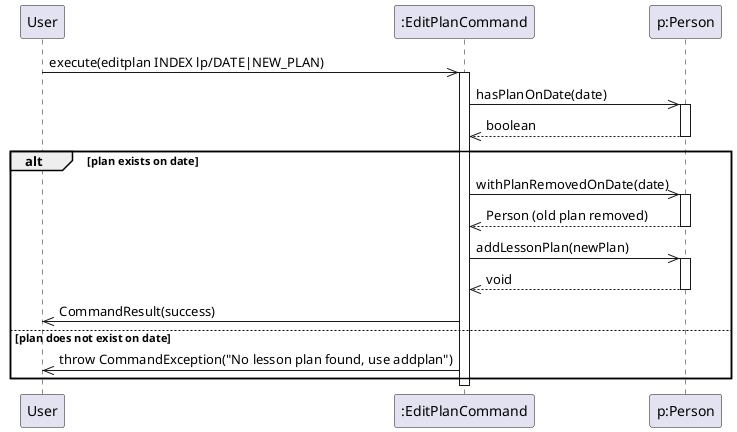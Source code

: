 @startuml
participant User
participant ":EditPlanCommand"
participant "p:Person"

User ->> ":EditPlanCommand": execute(editplan INDEX lp/DATE|NEW_PLAN)
activate ":EditPlanCommand"

":EditPlanCommand" ->> "p:Person": hasPlanOnDate(date)
activate "p:Person"
"p:Person" -->> ":EditPlanCommand": boolean
deactivate "p:Person"

alt plan exists on date
    ":EditPlanCommand" ->> "p:Person": withPlanRemovedOnDate(date)
    activate "p:Person"
    "p:Person" -->> ":EditPlanCommand": Person (old plan removed)
    deactivate "p:Person"

    ":EditPlanCommand" ->> "p:Person": addLessonPlan(newPlan)
    activate "p:Person"
    "p:Person" -->> ":EditPlanCommand": void
    deactivate "p:Person"

    ":EditPlanCommand" ->> User: CommandResult(success)
else plan does not exist on date
    ":EditPlanCommand" ->> User: throw CommandException("No lesson plan found, use addplan")
end

deactivate ":EditPlanCommand"
@enduml